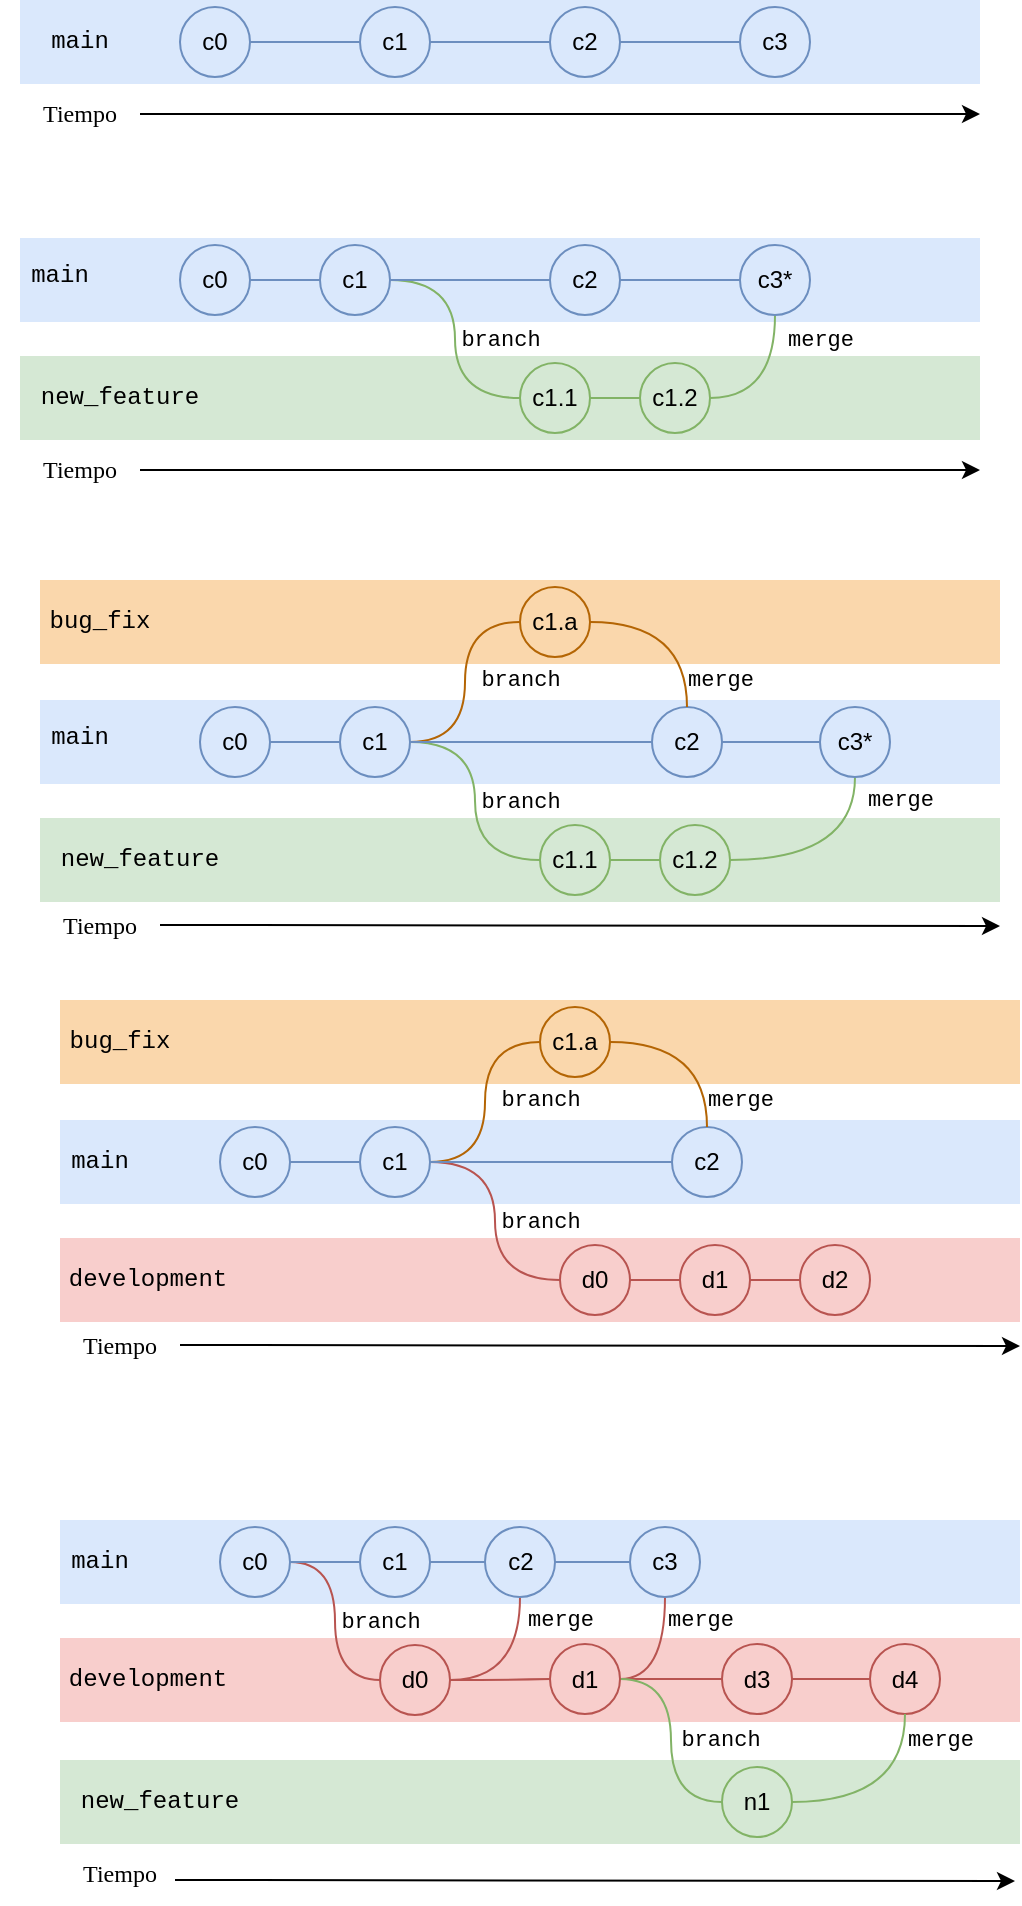 <mxfile version="20.2.3" type="device"><diagram id="R6tZ0YSZfRkbFoompfwT" name="Página-1"><mxGraphModel dx="550" dy="250" grid="1" gridSize="10" guides="1" tooltips="1" connect="1" arrows="1" fold="1" page="1" pageScale="1" pageWidth="827" pageHeight="1169" math="0" shadow="0"><root><mxCell id="0"/><mxCell id="1" parent="0"/><mxCell id="LvAQUWP6f4SqUoqD7q-4-81" value="" style="rounded=0;whiteSpace=wrap;html=1;fillColor=#d5e8d4;strokeColor=none;" vertex="1" parent="1"><mxGeometry x="100" y="900" width="480" height="42" as="geometry"/></mxCell><mxCell id="LvAQUWP6f4SqUoqD7q-4-28" value="" style="rounded=0;whiteSpace=wrap;html=1;fillColor=#f8cecc;strokeColor=none;" vertex="1" parent="1"><mxGeometry x="100" y="639" width="480" height="42" as="geometry"/></mxCell><mxCell id="LvAQUWP6f4SqUoqD7q-4-27" value="" style="rounded=0;whiteSpace=wrap;html=1;fillColor=#dae8fc;strokeColor=none;" vertex="1" parent="1"><mxGeometry x="100" y="580" width="480" height="42" as="geometry"/></mxCell><mxCell id="pC_ZDQqnfQDnP1VmJAgT-64" value="" style="rounded=0;whiteSpace=wrap;html=1;fillColor=#fad7ac;strokeColor=none;" parent="1" vertex="1"><mxGeometry x="90" y="310" width="480" height="42" as="geometry"/></mxCell><mxCell id="pC_ZDQqnfQDnP1VmJAgT-26" value="" style="rounded=0;whiteSpace=wrap;html=1;fillColor=#dae8fc;strokeColor=none;" parent="1" vertex="1"><mxGeometry x="80" y="139" width="480" height="42" as="geometry"/></mxCell><mxCell id="pC_ZDQqnfQDnP1VmJAgT-4" value="" style="rounded=0;whiteSpace=wrap;html=1;fillColor=#d5e8d4;strokeColor=none;" parent="1" vertex="1"><mxGeometry x="80" y="198" width="480" height="42" as="geometry"/></mxCell><mxCell id="pC_ZDQqnfQDnP1VmJAgT-5" value="&lt;font&gt;new_feature&lt;/font&gt;" style="text;html=1;strokeColor=none;fillColor=none;align=center;verticalAlign=middle;whiteSpace=wrap;rounded=0;fontFamily=Courier New;" parent="1" vertex="1"><mxGeometry x="100" y="204" width="60" height="30" as="geometry"/></mxCell><mxCell id="pC_ZDQqnfQDnP1VmJAgT-15" style="edgeStyle=orthogonalEdgeStyle;curved=1;orthogonalLoop=1;jettySize=auto;html=1;entryX=0;entryY=0.5;entryDx=0;entryDy=0;fontFamily=Lucida Console;endArrow=none;endFill=0;fillColor=#d5e8d4;strokeColor=#82b366;" parent="1" source="pC_ZDQqnfQDnP1VmJAgT-10" target="pC_ZDQqnfQDnP1VmJAgT-14" edge="1"><mxGeometry relative="1" as="geometry"/></mxCell><mxCell id="pC_ZDQqnfQDnP1VmJAgT-11" value="&lt;font face=&quot;Courier New&quot;&gt;branch&lt;/font&gt;" style="edgeStyle=orthogonalEdgeStyle;orthogonalLoop=1;jettySize=auto;html=1;entryX=0;entryY=0.5;entryDx=0;entryDy=0;fontFamily=Lucida Console;endArrow=none;endFill=0;curved=1;fillColor=#d5e8d4;strokeColor=#82b366;" parent="1" source="pC_ZDQqnfQDnP1VmJAgT-8" target="pC_ZDQqnfQDnP1VmJAgT-10" edge="1"><mxGeometry x="0.008" y="22" relative="1" as="geometry"><mxPoint as="offset"/></mxGeometry></mxCell><mxCell id="pC_ZDQqnfQDnP1VmJAgT-10" value="c1.1" style="ellipse;whiteSpace=wrap;html=1;aspect=fixed;fillColor=#d5e8d4;strokeColor=#82b366;" parent="1" vertex="1"><mxGeometry x="330" y="201.5" width="35" height="35" as="geometry"/></mxCell><mxCell id="pC_ZDQqnfQDnP1VmJAgT-14" value="c1.2" style="ellipse;whiteSpace=wrap;html=1;aspect=fixed;fillColor=#d5e8d4;strokeColor=#82b366;" parent="1" vertex="1"><mxGeometry x="390" y="201.5" width="35" height="35" as="geometry"/></mxCell><mxCell id="pC_ZDQqnfQDnP1VmJAgT-18" value="&lt;font face=&quot;Courier New&quot;&gt;merge&lt;/font&gt;" style="edgeStyle=orthogonalEdgeStyle;curved=1;orthogonalLoop=1;jettySize=auto;html=1;entryX=0.5;entryY=1;entryDx=0;entryDy=0;fontFamily=Lucida Console;endArrow=none;endFill=0;fillColor=#d5e8d4;strokeColor=#82b366;" parent="1" source="pC_ZDQqnfQDnP1VmJAgT-14" target="pC_ZDQqnfQDnP1VmJAgT-16" edge="1"><mxGeometry x="0.662" y="-22" relative="1" as="geometry"><mxPoint as="offset"/></mxGeometry></mxCell><mxCell id="pC_ZDQqnfQDnP1VmJAgT-19" value="&lt;font face=&quot;Tahoma&quot;&gt;Tiempo&lt;/font&gt;" style="text;html=1;strokeColor=none;fillColor=none;align=center;verticalAlign=middle;whiteSpace=wrap;rounded=0;fontFamily=Verdana;" parent="1" vertex="1"><mxGeometry x="80" y="240" width="60" height="30" as="geometry"/></mxCell><mxCell id="pC_ZDQqnfQDnP1VmJAgT-2" value="&lt;font&gt;main&lt;/font&gt;" style="text;html=1;strokeColor=none;fillColor=none;align=center;verticalAlign=middle;whiteSpace=wrap;rounded=0;fontFamily=Courier New;" parent="1" vertex="1"><mxGeometry x="70" y="142.5" width="60" height="30" as="geometry"/></mxCell><mxCell id="pC_ZDQqnfQDnP1VmJAgT-3" value="c0" style="ellipse;whiteSpace=wrap;html=1;aspect=fixed;fillColor=#dae8fc;strokeColor=#6c8ebf;" parent="1" vertex="1"><mxGeometry x="160" y="142.5" width="35" height="35" as="geometry"/></mxCell><mxCell id="pC_ZDQqnfQDnP1VmJAgT-8" value="c1" style="ellipse;whiteSpace=wrap;html=1;aspect=fixed;fillColor=#dae8fc;strokeColor=#6c8ebf;" parent="1" vertex="1"><mxGeometry x="230" y="142.5" width="35" height="35" as="geometry"/></mxCell><mxCell id="pC_ZDQqnfQDnP1VmJAgT-9" style="edgeStyle=orthogonalEdgeStyle;rounded=0;orthogonalLoop=1;jettySize=auto;html=1;exitX=1;exitY=0.5;exitDx=0;exitDy=0;entryX=0;entryY=0.5;entryDx=0;entryDy=0;fontFamily=Lucida Console;endArrow=none;endFill=0;fillColor=#dae8fc;strokeColor=#6c8ebf;" parent="1" source="pC_ZDQqnfQDnP1VmJAgT-3" target="pC_ZDQqnfQDnP1VmJAgT-8" edge="1"><mxGeometry relative="1" as="geometry"/></mxCell><mxCell id="pC_ZDQqnfQDnP1VmJAgT-12" value="c2" style="ellipse;whiteSpace=wrap;html=1;aspect=fixed;fillColor=#dae8fc;strokeColor=#6c8ebf;" parent="1" vertex="1"><mxGeometry x="345" y="142.5" width="35" height="35" as="geometry"/></mxCell><mxCell id="pC_ZDQqnfQDnP1VmJAgT-13" style="edgeStyle=orthogonalEdgeStyle;curved=1;orthogonalLoop=1;jettySize=auto;html=1;entryX=0;entryY=0.5;entryDx=0;entryDy=0;fontFamily=Lucida Console;endArrow=none;endFill=0;fillColor=#dae8fc;strokeColor=#6c8ebf;" parent="1" source="pC_ZDQqnfQDnP1VmJAgT-8" target="pC_ZDQqnfQDnP1VmJAgT-12" edge="1"><mxGeometry relative="1" as="geometry"/></mxCell><mxCell id="pC_ZDQqnfQDnP1VmJAgT-16" value="c3*" style="ellipse;whiteSpace=wrap;html=1;aspect=fixed;fillColor=#dae8fc;strokeColor=#6c8ebf;labelPosition=center;verticalLabelPosition=middle;align=center;verticalAlign=middle;" parent="1" vertex="1"><mxGeometry x="440" y="142.5" width="35" height="35" as="geometry"/></mxCell><mxCell id="pC_ZDQqnfQDnP1VmJAgT-17" style="edgeStyle=orthogonalEdgeStyle;curved=1;orthogonalLoop=1;jettySize=auto;html=1;entryX=0;entryY=0.5;entryDx=0;entryDy=0;fontFamily=Lucida Console;endArrow=none;endFill=0;fillColor=#dae8fc;strokeColor=#6c8ebf;" parent="1" source="pC_ZDQqnfQDnP1VmJAgT-12" target="pC_ZDQqnfQDnP1VmJAgT-16" edge="1"><mxGeometry relative="1" as="geometry"/></mxCell><mxCell id="pC_ZDQqnfQDnP1VmJAgT-27" value="" style="endArrow=classic;html=1;fontFamily=Courier New;curved=1;exitX=1;exitY=0.5;exitDx=0;exitDy=0;" parent="1" source="pC_ZDQqnfQDnP1VmJAgT-19" edge="1"><mxGeometry width="50" height="50" relative="1" as="geometry"><mxPoint x="180" y="300" as="sourcePoint"/><mxPoint x="560" y="255" as="targetPoint"/></mxGeometry></mxCell><mxCell id="pC_ZDQqnfQDnP1VmJAgT-29" value="" style="rounded=0;whiteSpace=wrap;html=1;fillColor=#dae8fc;strokeColor=none;" parent="1" vertex="1"><mxGeometry x="80" y="20" width="480" height="42" as="geometry"/></mxCell><mxCell id="pC_ZDQqnfQDnP1VmJAgT-37" value="&lt;font face=&quot;Tahoma&quot;&gt;Tiempo&lt;/font&gt;" style="text;html=1;strokeColor=none;fillColor=none;align=center;verticalAlign=middle;whiteSpace=wrap;rounded=0;fontFamily=Verdana;" parent="1" vertex="1"><mxGeometry x="80" y="62" width="60" height="30" as="geometry"/></mxCell><mxCell id="pC_ZDQqnfQDnP1VmJAgT-38" value="c0" style="ellipse;whiteSpace=wrap;html=1;aspect=fixed;fillColor=#dae8fc;strokeColor=#6c8ebf;" parent="1" vertex="1"><mxGeometry x="160" y="23.5" width="35" height="35" as="geometry"/></mxCell><mxCell id="pC_ZDQqnfQDnP1VmJAgT-39" value="c1" style="ellipse;whiteSpace=wrap;html=1;aspect=fixed;fillColor=#dae8fc;strokeColor=#6c8ebf;" parent="1" vertex="1"><mxGeometry x="250" y="23.5" width="35" height="35" as="geometry"/></mxCell><mxCell id="pC_ZDQqnfQDnP1VmJAgT-40" style="edgeStyle=orthogonalEdgeStyle;rounded=0;orthogonalLoop=1;jettySize=auto;html=1;exitX=1;exitY=0.5;exitDx=0;exitDy=0;entryX=0;entryY=0.5;entryDx=0;entryDy=0;fontFamily=Lucida Console;endArrow=none;endFill=0;fillColor=#dae8fc;strokeColor=#6c8ebf;" parent="1" source="pC_ZDQqnfQDnP1VmJAgT-38" target="pC_ZDQqnfQDnP1VmJAgT-39" edge="1"><mxGeometry relative="1" as="geometry"/></mxCell><mxCell id="pC_ZDQqnfQDnP1VmJAgT-41" value="c2" style="ellipse;whiteSpace=wrap;html=1;aspect=fixed;fillColor=#dae8fc;strokeColor=#6c8ebf;" parent="1" vertex="1"><mxGeometry x="345" y="23.5" width="35" height="35" as="geometry"/></mxCell><mxCell id="pC_ZDQqnfQDnP1VmJAgT-42" style="edgeStyle=orthogonalEdgeStyle;curved=1;orthogonalLoop=1;jettySize=auto;html=1;entryX=0;entryY=0.5;entryDx=0;entryDy=0;fontFamily=Lucida Console;endArrow=none;endFill=0;fillColor=#dae8fc;strokeColor=#6c8ebf;" parent="1" source="pC_ZDQqnfQDnP1VmJAgT-39" target="pC_ZDQqnfQDnP1VmJAgT-41" edge="1"><mxGeometry relative="1" as="geometry"/></mxCell><mxCell id="pC_ZDQqnfQDnP1VmJAgT-43" value="&lt;div&gt;c3&lt;/div&gt;" style="ellipse;whiteSpace=wrap;html=1;aspect=fixed;fillColor=#dae8fc;strokeColor=#6c8ebf;labelPosition=center;verticalLabelPosition=middle;align=center;verticalAlign=middle;" parent="1" vertex="1"><mxGeometry x="440" y="23.5" width="35" height="35" as="geometry"/></mxCell><mxCell id="pC_ZDQqnfQDnP1VmJAgT-44" style="edgeStyle=orthogonalEdgeStyle;curved=1;orthogonalLoop=1;jettySize=auto;html=1;entryX=0;entryY=0.5;entryDx=0;entryDy=0;fontFamily=Lucida Console;endArrow=none;endFill=0;fillColor=#dae8fc;strokeColor=#6c8ebf;" parent="1" source="pC_ZDQqnfQDnP1VmJAgT-41" target="pC_ZDQqnfQDnP1VmJAgT-43" edge="1"><mxGeometry relative="1" as="geometry"/></mxCell><mxCell id="pC_ZDQqnfQDnP1VmJAgT-45" value="" style="endArrow=classic;html=1;fontFamily=Courier New;curved=1;exitX=1;exitY=0.5;exitDx=0;exitDy=0;" parent="1" source="pC_ZDQqnfQDnP1VmJAgT-37" edge="1"><mxGeometry width="50" height="50" relative="1" as="geometry"><mxPoint x="180" y="122" as="sourcePoint"/><mxPoint x="560" y="77" as="targetPoint"/></mxGeometry></mxCell><mxCell id="pC_ZDQqnfQDnP1VmJAgT-46" value="&lt;font&gt;main&lt;/font&gt;" style="text;html=1;strokeColor=none;fillColor=none;align=center;verticalAlign=middle;whiteSpace=wrap;rounded=0;fontFamily=Courier New;" parent="1" vertex="1"><mxGeometry x="80" y="26" width="60" height="30" as="geometry"/></mxCell><mxCell id="pC_ZDQqnfQDnP1VmJAgT-47" value="" style="rounded=0;whiteSpace=wrap;html=1;fillColor=#dae8fc;strokeColor=none;" parent="1" vertex="1"><mxGeometry x="90" y="370" width="480" height="42" as="geometry"/></mxCell><mxCell id="pC_ZDQqnfQDnP1VmJAgT-48" value="" style="rounded=0;whiteSpace=wrap;html=1;fillColor=#d5e8d4;strokeColor=none;" parent="1" vertex="1"><mxGeometry x="90" y="429" width="480" height="42" as="geometry"/></mxCell><mxCell id="pC_ZDQqnfQDnP1VmJAgT-49" value="&lt;font&gt;new_feature&lt;/font&gt;" style="text;html=1;strokeColor=none;fillColor=none;align=center;verticalAlign=middle;whiteSpace=wrap;rounded=0;fontFamily=Courier New;" parent="1" vertex="1"><mxGeometry x="110" y="435" width="60" height="30" as="geometry"/></mxCell><mxCell id="pC_ZDQqnfQDnP1VmJAgT-50" style="edgeStyle=orthogonalEdgeStyle;curved=1;orthogonalLoop=1;jettySize=auto;html=1;entryX=0;entryY=0.5;entryDx=0;entryDy=0;fontFamily=Lucida Console;endArrow=none;endFill=0;fillColor=#d5e8d4;strokeColor=#82b366;" parent="1" source="pC_ZDQqnfQDnP1VmJAgT-52" target="pC_ZDQqnfQDnP1VmJAgT-53" edge="1"><mxGeometry relative="1" as="geometry"/></mxCell><mxCell id="pC_ZDQqnfQDnP1VmJAgT-51" value="&lt;font face=&quot;Courier New&quot;&gt;branch&lt;/font&gt;" style="edgeStyle=orthogonalEdgeStyle;orthogonalLoop=1;jettySize=auto;html=1;entryX=0;entryY=0.5;entryDx=0;entryDy=0;fontFamily=Lucida Console;endArrow=none;endFill=0;curved=1;fillColor=#d5e8d4;strokeColor=#82b366;labelBackgroundColor=none;" parent="1" source="pC_ZDQqnfQDnP1VmJAgT-57" target="pC_ZDQqnfQDnP1VmJAgT-52" edge="1"><mxGeometry x="0.008" y="22" relative="1" as="geometry"><mxPoint as="offset"/></mxGeometry></mxCell><mxCell id="pC_ZDQqnfQDnP1VmJAgT-52" value="c1.1" style="ellipse;whiteSpace=wrap;html=1;aspect=fixed;fillColor=#d5e8d4;strokeColor=#82b366;" parent="1" vertex="1"><mxGeometry x="340" y="432.5" width="35" height="35" as="geometry"/></mxCell><mxCell id="pC_ZDQqnfQDnP1VmJAgT-53" value="c1.2" style="ellipse;whiteSpace=wrap;html=1;aspect=fixed;fillColor=#d5e8d4;strokeColor=#82b366;" parent="1" vertex="1"><mxGeometry x="400" y="432.5" width="35" height="35" as="geometry"/></mxCell><mxCell id="pC_ZDQqnfQDnP1VmJAgT-54" value="&lt;font face=&quot;Courier New&quot;&gt;merge&lt;/font&gt;" style="edgeStyle=orthogonalEdgeStyle;curved=1;orthogonalLoop=1;jettySize=auto;html=1;entryX=0.5;entryY=1;entryDx=0;entryDy=0;fontFamily=Lucida Console;endArrow=none;endFill=0;labelBackgroundColor=none;fillColor=#d5e8d4;strokeColor=#82b366;" parent="1" source="pC_ZDQqnfQDnP1VmJAgT-53" target="pC_ZDQqnfQDnP1VmJAgT-61" edge="1"><mxGeometry x="0.779" y="-22" relative="1" as="geometry"><mxPoint as="offset"/></mxGeometry></mxCell><mxCell id="pC_ZDQqnfQDnP1VmJAgT-55" value="&lt;font&gt;main&lt;/font&gt;" style="text;html=1;strokeColor=none;fillColor=none;align=center;verticalAlign=middle;whiteSpace=wrap;rounded=0;fontFamily=Courier New;" parent="1" vertex="1"><mxGeometry x="80" y="373.5" width="60" height="30" as="geometry"/></mxCell><mxCell id="pC_ZDQqnfQDnP1VmJAgT-56" value="c0" style="ellipse;whiteSpace=wrap;html=1;aspect=fixed;fillColor=#dae8fc;strokeColor=#6c8ebf;" parent="1" vertex="1"><mxGeometry x="170" y="373.5" width="35" height="35" as="geometry"/></mxCell><mxCell id="pC_ZDQqnfQDnP1VmJAgT-67" value="branch" style="edgeStyle=orthogonalEdgeStyle;orthogonalLoop=1;jettySize=auto;html=1;entryX=0;entryY=0.5;entryDx=0;entryDy=0;shadow=0;fontFamily=Courier New;endArrow=none;endFill=0;fillColor=#fad7ac;strokeColor=#b46504;curved=1;labelBackgroundColor=none;" parent="1" source="pC_ZDQqnfQDnP1VmJAgT-57" target="pC_ZDQqnfQDnP1VmJAgT-65" edge="1"><mxGeometry x="0.018" y="-27" relative="1" as="geometry"><mxPoint as="offset"/></mxGeometry></mxCell><mxCell id="pC_ZDQqnfQDnP1VmJAgT-57" value="c1" style="ellipse;whiteSpace=wrap;html=1;aspect=fixed;fillColor=#dae8fc;strokeColor=#6c8ebf;" parent="1" vertex="1"><mxGeometry x="240" y="373.5" width="35" height="35" as="geometry"/></mxCell><mxCell id="pC_ZDQqnfQDnP1VmJAgT-58" style="edgeStyle=orthogonalEdgeStyle;rounded=0;orthogonalLoop=1;jettySize=auto;html=1;exitX=1;exitY=0.5;exitDx=0;exitDy=0;entryX=0;entryY=0.5;entryDx=0;entryDy=0;fontFamily=Lucida Console;endArrow=none;endFill=0;fillColor=#dae8fc;strokeColor=#6c8ebf;" parent="1" source="pC_ZDQqnfQDnP1VmJAgT-56" target="pC_ZDQqnfQDnP1VmJAgT-57" edge="1"><mxGeometry relative="1" as="geometry"/></mxCell><mxCell id="pC_ZDQqnfQDnP1VmJAgT-59" value="c2" style="ellipse;whiteSpace=wrap;html=1;aspect=fixed;fillColor=#dae8fc;strokeColor=#6c8ebf;" parent="1" vertex="1"><mxGeometry x="396" y="373.5" width="35" height="35" as="geometry"/></mxCell><mxCell id="pC_ZDQqnfQDnP1VmJAgT-60" style="edgeStyle=orthogonalEdgeStyle;curved=1;orthogonalLoop=1;jettySize=auto;html=1;entryX=0;entryY=0.5;entryDx=0;entryDy=0;fontFamily=Lucida Console;endArrow=none;endFill=0;fillColor=#dae8fc;strokeColor=#6c8ebf;" parent="1" source="pC_ZDQqnfQDnP1VmJAgT-57" target="pC_ZDQqnfQDnP1VmJAgT-59" edge="1"><mxGeometry relative="1" as="geometry"/></mxCell><mxCell id="pC_ZDQqnfQDnP1VmJAgT-61" value="c3*" style="ellipse;whiteSpace=wrap;html=1;aspect=fixed;fillColor=#dae8fc;strokeColor=#6c8ebf;labelPosition=center;verticalLabelPosition=middle;align=center;verticalAlign=middle;" parent="1" vertex="1"><mxGeometry x="480" y="373.5" width="35" height="35" as="geometry"/></mxCell><mxCell id="pC_ZDQqnfQDnP1VmJAgT-62" style="edgeStyle=orthogonalEdgeStyle;curved=1;orthogonalLoop=1;jettySize=auto;html=1;entryX=0;entryY=0.5;entryDx=0;entryDy=0;fontFamily=Lucida Console;endArrow=none;endFill=0;fillColor=#dae8fc;strokeColor=#6c8ebf;" parent="1" source="pC_ZDQqnfQDnP1VmJAgT-59" target="pC_ZDQqnfQDnP1VmJAgT-61" edge="1"><mxGeometry relative="1" as="geometry"/></mxCell><mxCell id="pC_ZDQqnfQDnP1VmJAgT-63" value="" style="endArrow=classic;html=1;fontFamily=Courier New;curved=1;exitX=1;exitY=0.5;exitDx=0;exitDy=0;" parent="1" source="pC_ZDQqnfQDnP1VmJAgT-70" edge="1"><mxGeometry width="50" height="50" relative="1" as="geometry"><mxPoint x="150" y="486" as="sourcePoint"/><mxPoint x="570" y="483" as="targetPoint"/></mxGeometry></mxCell><mxCell id="pC_ZDQqnfQDnP1VmJAgT-69" value="merge" style="edgeStyle=orthogonalEdgeStyle;curved=1;orthogonalLoop=1;jettySize=auto;html=1;entryX=0.5;entryY=0;entryDx=0;entryDy=0;shadow=0;fontFamily=Courier New;endArrow=none;endFill=0;fillColor=#fad7ac;strokeColor=#b46504;labelBackgroundColor=none;" parent="1" source="pC_ZDQqnfQDnP1VmJAgT-65" target="pC_ZDQqnfQDnP1VmJAgT-59" edge="1"><mxGeometry x="0.703" y="16" relative="1" as="geometry"><mxPoint as="offset"/></mxGeometry></mxCell><mxCell id="pC_ZDQqnfQDnP1VmJAgT-65" value="c1.a" style="ellipse;whiteSpace=wrap;html=1;aspect=fixed;fillColor=#fad7ac;strokeColor=#b46504;shadow=0;" parent="1" vertex="1"><mxGeometry x="330" y="313.5" width="35" height="35" as="geometry"/></mxCell><mxCell id="pC_ZDQqnfQDnP1VmJAgT-68" value="bug_fix" style="text;html=1;strokeColor=none;fillColor=none;align=center;verticalAlign=middle;whiteSpace=wrap;rounded=0;fontFamily=Courier New;" parent="1" vertex="1"><mxGeometry x="90" y="316" width="60" height="30" as="geometry"/></mxCell><mxCell id="pC_ZDQqnfQDnP1VmJAgT-70" value="&lt;font face=&quot;Tahoma&quot;&gt;Tiempo&lt;/font&gt;" style="text;html=1;strokeColor=none;fillColor=none;align=center;verticalAlign=middle;whiteSpace=wrap;rounded=0;fontFamily=Verdana;" parent="1" vertex="1"><mxGeometry x="90" y="467.5" width="60" height="30" as="geometry"/></mxCell><mxCell id="LvAQUWP6f4SqUoqD7q-4-26" value="" style="rounded=0;whiteSpace=wrap;html=1;fillColor=#fad7ac;strokeColor=none;" vertex="1" parent="1"><mxGeometry x="100" y="520" width="480" height="42" as="geometry"/></mxCell><mxCell id="LvAQUWP6f4SqUoqD7q-4-29" value="&lt;font&gt;development&lt;/font&gt;" style="text;html=1;strokeColor=none;fillColor=none;align=center;verticalAlign=middle;whiteSpace=wrap;rounded=0;fontFamily=Courier New;" vertex="1" parent="1"><mxGeometry x="105" y="645" width="78" height="30" as="geometry"/></mxCell><mxCell id="LvAQUWP6f4SqUoqD7q-4-30" style="edgeStyle=orthogonalEdgeStyle;curved=1;orthogonalLoop=1;jettySize=auto;html=1;entryX=0;entryY=0.5;entryDx=0;entryDy=0;fontFamily=Lucida Console;endArrow=none;endFill=0;fillColor=#f8cecc;strokeColor=#b85450;" edge="1" source="LvAQUWP6f4SqUoqD7q-4-32" target="LvAQUWP6f4SqUoqD7q-4-33" parent="1"><mxGeometry relative="1" as="geometry"/></mxCell><mxCell id="LvAQUWP6f4SqUoqD7q-4-31" value="&lt;font face=&quot;Courier New&quot;&gt;branch&lt;/font&gt;" style="edgeStyle=orthogonalEdgeStyle;orthogonalLoop=1;jettySize=auto;html=1;entryX=0;entryY=0.5;entryDx=0;entryDy=0;fontFamily=Lucida Console;endArrow=none;endFill=0;curved=1;fillColor=#f8cecc;strokeColor=#b85450;labelBackgroundColor=none;" edge="1" source="LvAQUWP6f4SqUoqD7q-4-37" target="LvAQUWP6f4SqUoqD7q-4-32" parent="1"><mxGeometry x="0.008" y="22" relative="1" as="geometry"><mxPoint as="offset"/></mxGeometry></mxCell><mxCell id="LvAQUWP6f4SqUoqD7q-4-32" value="d0" style="ellipse;whiteSpace=wrap;html=1;aspect=fixed;fillColor=#f8cecc;strokeColor=#b85450;" vertex="1" parent="1"><mxGeometry x="350" y="642.5" width="35" height="35" as="geometry"/></mxCell><mxCell id="LvAQUWP6f4SqUoqD7q-4-51" style="edgeStyle=orthogonalEdgeStyle;rounded=0;orthogonalLoop=1;jettySize=auto;html=1;entryX=0;entryY=0.5;entryDx=0;entryDy=0;fillColor=#f8cecc;strokeColor=#b85450;endArrow=none;endFill=0;" edge="1" parent="1" source="LvAQUWP6f4SqUoqD7q-4-33" target="LvAQUWP6f4SqUoqD7q-4-49"><mxGeometry relative="1" as="geometry"/></mxCell><mxCell id="LvAQUWP6f4SqUoqD7q-4-33" value="d1" style="ellipse;whiteSpace=wrap;html=1;aspect=fixed;fillColor=#f8cecc;strokeColor=#b85450;" vertex="1" parent="1"><mxGeometry x="410" y="642.5" width="35" height="35" as="geometry"/></mxCell><mxCell id="LvAQUWP6f4SqUoqD7q-4-35" value="c0" style="ellipse;whiteSpace=wrap;html=1;aspect=fixed;fillColor=#dae8fc;strokeColor=#6c8ebf;" vertex="1" parent="1"><mxGeometry x="180" y="583.5" width="35" height="35" as="geometry"/></mxCell><mxCell id="LvAQUWP6f4SqUoqD7q-4-36" value="branch" style="edgeStyle=orthogonalEdgeStyle;orthogonalLoop=1;jettySize=auto;html=1;entryX=0;entryY=0.5;entryDx=0;entryDy=0;shadow=0;fontFamily=Courier New;endArrow=none;endFill=0;fillColor=#fad7ac;strokeColor=#b46504;curved=1;labelBackgroundColor=none;" edge="1" source="LvAQUWP6f4SqUoqD7q-4-37" target="LvAQUWP6f4SqUoqD7q-4-45" parent="1"><mxGeometry x="0.018" y="-27" relative="1" as="geometry"><mxPoint as="offset"/></mxGeometry></mxCell><mxCell id="LvAQUWP6f4SqUoqD7q-4-37" value="c1" style="ellipse;whiteSpace=wrap;html=1;aspect=fixed;fillColor=#dae8fc;strokeColor=#6c8ebf;" vertex="1" parent="1"><mxGeometry x="250" y="583.5" width="35" height="35" as="geometry"/></mxCell><mxCell id="LvAQUWP6f4SqUoqD7q-4-38" style="edgeStyle=orthogonalEdgeStyle;rounded=0;orthogonalLoop=1;jettySize=auto;html=1;exitX=1;exitY=0.5;exitDx=0;exitDy=0;entryX=0;entryY=0.5;entryDx=0;entryDy=0;fontFamily=Lucida Console;endArrow=none;endFill=0;fillColor=#dae8fc;strokeColor=#6c8ebf;" edge="1" source="LvAQUWP6f4SqUoqD7q-4-35" target="LvAQUWP6f4SqUoqD7q-4-37" parent="1"><mxGeometry relative="1" as="geometry"/></mxCell><mxCell id="LvAQUWP6f4SqUoqD7q-4-39" value="c2" style="ellipse;whiteSpace=wrap;html=1;aspect=fixed;fillColor=#dae8fc;strokeColor=#6c8ebf;" vertex="1" parent="1"><mxGeometry x="406" y="583.5" width="35" height="35" as="geometry"/></mxCell><mxCell id="LvAQUWP6f4SqUoqD7q-4-40" style="edgeStyle=orthogonalEdgeStyle;curved=1;orthogonalLoop=1;jettySize=auto;html=1;entryX=0;entryY=0.5;entryDx=0;entryDy=0;fontFamily=Lucida Console;endArrow=none;endFill=0;fillColor=#dae8fc;strokeColor=#6c8ebf;" edge="1" source="LvAQUWP6f4SqUoqD7q-4-37" target="LvAQUWP6f4SqUoqD7q-4-39" parent="1"><mxGeometry relative="1" as="geometry"/></mxCell><mxCell id="LvAQUWP6f4SqUoqD7q-4-43" value="" style="endArrow=classic;html=1;fontFamily=Courier New;curved=1;exitX=1;exitY=0.5;exitDx=0;exitDy=0;" edge="1" source="LvAQUWP6f4SqUoqD7q-4-47" parent="1"><mxGeometry width="50" height="50" relative="1" as="geometry"><mxPoint x="160" y="696" as="sourcePoint"/><mxPoint x="580" y="693" as="targetPoint"/></mxGeometry></mxCell><mxCell id="LvAQUWP6f4SqUoqD7q-4-44" value="merge" style="edgeStyle=orthogonalEdgeStyle;curved=1;orthogonalLoop=1;jettySize=auto;html=1;entryX=0.5;entryY=0;entryDx=0;entryDy=0;shadow=0;fontFamily=Courier New;endArrow=none;endFill=0;fillColor=#fad7ac;strokeColor=#b46504;labelBackgroundColor=none;" edge="1" source="LvAQUWP6f4SqUoqD7q-4-45" target="LvAQUWP6f4SqUoqD7q-4-39" parent="1"><mxGeometry x="0.703" y="16" relative="1" as="geometry"><mxPoint as="offset"/></mxGeometry></mxCell><mxCell id="LvAQUWP6f4SqUoqD7q-4-45" value="c1.a" style="ellipse;whiteSpace=wrap;html=1;aspect=fixed;fillColor=#fad7ac;strokeColor=#b46504;shadow=0;" vertex="1" parent="1"><mxGeometry x="340" y="523.5" width="35" height="35" as="geometry"/></mxCell><mxCell id="LvAQUWP6f4SqUoqD7q-4-46" value="bug_fix" style="text;html=1;strokeColor=none;fillColor=none;align=center;verticalAlign=middle;whiteSpace=wrap;rounded=0;fontFamily=Courier New;" vertex="1" parent="1"><mxGeometry x="105" y="526" width="50" height="30" as="geometry"/></mxCell><mxCell id="LvAQUWP6f4SqUoqD7q-4-47" value="&lt;font face=&quot;Tahoma&quot;&gt;Tiempo&lt;/font&gt;" style="text;html=1;strokeColor=none;fillColor=none;align=center;verticalAlign=middle;whiteSpace=wrap;rounded=0;fontFamily=Verdana;" vertex="1" parent="1"><mxGeometry x="100" y="677.5" width="60" height="30" as="geometry"/></mxCell><mxCell id="LvAQUWP6f4SqUoqD7q-4-48" value="&lt;font&gt;main&lt;/font&gt;" style="text;html=1;strokeColor=none;fillColor=none;align=center;verticalAlign=middle;whiteSpace=wrap;rounded=0;fontFamily=Courier New;" vertex="1" parent="1"><mxGeometry x="105" y="586" width="30" height="30" as="geometry"/></mxCell><mxCell id="LvAQUWP6f4SqUoqD7q-4-49" value="d2" style="ellipse;whiteSpace=wrap;html=1;aspect=fixed;fillColor=#f8cecc;strokeColor=#b85450;" vertex="1" parent="1"><mxGeometry x="470" y="642.5" width="35" height="35" as="geometry"/></mxCell><mxCell id="LvAQUWP6f4SqUoqD7q-4-53" value="" style="rounded=0;whiteSpace=wrap;html=1;fillColor=#f8cecc;strokeColor=none;" vertex="1" parent="1"><mxGeometry x="100" y="839" width="480" height="42" as="geometry"/></mxCell><mxCell id="LvAQUWP6f4SqUoqD7q-4-54" value="" style="rounded=0;whiteSpace=wrap;html=1;fillColor=#dae8fc;strokeColor=none;" vertex="1" parent="1"><mxGeometry x="100" y="780" width="480" height="42" as="geometry"/></mxCell><mxCell id="LvAQUWP6f4SqUoqD7q-4-56" value="&lt;font&gt;development&lt;/font&gt;" style="text;html=1;strokeColor=none;fillColor=none;align=center;verticalAlign=middle;whiteSpace=wrap;rounded=0;fontFamily=Courier New;" vertex="1" parent="1"><mxGeometry x="105" y="845" width="78" height="30" as="geometry"/></mxCell><mxCell id="LvAQUWP6f4SqUoqD7q-4-57" style="edgeStyle=orthogonalEdgeStyle;curved=1;orthogonalLoop=1;jettySize=auto;html=1;entryX=0;entryY=0.5;entryDx=0;entryDy=0;fontFamily=Lucida Console;endArrow=none;endFill=0;fillColor=#f8cecc;strokeColor=#b85450;" edge="1" source="LvAQUWP6f4SqUoqD7q-4-59" target="LvAQUWP6f4SqUoqD7q-4-61" parent="1"><mxGeometry relative="1" as="geometry"/></mxCell><mxCell id="LvAQUWP6f4SqUoqD7q-4-58" value="&lt;font face=&quot;Courier New&quot;&gt;branch&lt;/font&gt;" style="edgeStyle=orthogonalEdgeStyle;orthogonalLoop=1;jettySize=auto;html=1;entryX=0;entryY=0.5;entryDx=0;entryDy=0;fontFamily=Lucida Console;endArrow=none;endFill=0;curved=1;fillColor=#f8cecc;strokeColor=#b85450;labelBackgroundColor=none;exitX=1;exitY=0.5;exitDx=0;exitDy=0;" edge="1" source="LvAQUWP6f4SqUoqD7q-4-62" target="LvAQUWP6f4SqUoqD7q-4-59" parent="1"><mxGeometry x="0.008" y="22" relative="1" as="geometry"><mxPoint as="offset"/></mxGeometry></mxCell><mxCell id="LvAQUWP6f4SqUoqD7q-4-74" value="merge" style="edgeStyle=orthogonalEdgeStyle;curved=1;orthogonalLoop=1;jettySize=auto;html=1;exitX=1;exitY=0.5;exitDx=0;exitDy=0;entryX=0.5;entryY=1;entryDx=0;entryDy=0;fontFamily=Courier New;endArrow=none;endFill=0;fillColor=#f8cecc;strokeColor=#b85450;labelBackgroundColor=none;" edge="1" parent="1" source="LvAQUWP6f4SqUoqD7q-4-59" target="LvAQUWP6f4SqUoqD7q-4-66"><mxGeometry x="0.699" y="-20" relative="1" as="geometry"><mxPoint as="offset"/></mxGeometry></mxCell><mxCell id="LvAQUWP6f4SqUoqD7q-4-59" value="d0" style="ellipse;whiteSpace=wrap;html=1;aspect=fixed;fillColor=#f8cecc;strokeColor=#b85450;" vertex="1" parent="1"><mxGeometry x="260" y="842.5" width="35" height="35" as="geometry"/></mxCell><mxCell id="LvAQUWP6f4SqUoqD7q-4-60" style="edgeStyle=orthogonalEdgeStyle;rounded=0;orthogonalLoop=1;jettySize=auto;html=1;entryX=0;entryY=0.5;entryDx=0;entryDy=0;fillColor=#f8cecc;strokeColor=#b85450;endArrow=none;endFill=0;" edge="1" source="LvAQUWP6f4SqUoqD7q-4-61" target="LvAQUWP6f4SqUoqD7q-4-73" parent="1"><mxGeometry relative="1" as="geometry"/></mxCell><mxCell id="LvAQUWP6f4SqUoqD7q-4-77" value="merge" style="edgeStyle=orthogonalEdgeStyle;curved=1;orthogonalLoop=1;jettySize=auto;html=1;entryX=0.5;entryY=1;entryDx=0;entryDy=0;fontFamily=Courier New;endArrow=none;endFill=0;fillColor=#f8cecc;strokeColor=#b85450;" edge="1" parent="1" source="LvAQUWP6f4SqUoqD7q-4-61" target="LvAQUWP6f4SqUoqD7q-4-75"><mxGeometry x="0.638" y="-17" relative="1" as="geometry"><mxPoint as="offset"/></mxGeometry></mxCell><mxCell id="LvAQUWP6f4SqUoqD7q-4-86" value="branch" style="edgeStyle=orthogonalEdgeStyle;curved=1;orthogonalLoop=1;jettySize=auto;html=1;entryX=0;entryY=0.5;entryDx=0;entryDy=0;labelBackgroundColor=none;fontFamily=Courier New;endArrow=none;endFill=0;fillColor=#d5e8d4;strokeColor=#82b366;" edge="1" parent="1" source="LvAQUWP6f4SqUoqD7q-4-61" target="LvAQUWP6f4SqUoqD7q-4-84"><mxGeometry x="-0.004" y="24" relative="1" as="geometry"><mxPoint as="offset"/></mxGeometry></mxCell><mxCell id="LvAQUWP6f4SqUoqD7q-4-61" value="d1" style="ellipse;whiteSpace=wrap;html=1;aspect=fixed;fillColor=#f8cecc;strokeColor=#b85450;" vertex="1" parent="1"><mxGeometry x="345" y="842" width="35" height="35" as="geometry"/></mxCell><mxCell id="LvAQUWP6f4SqUoqD7q-4-62" value="c0" style="ellipse;whiteSpace=wrap;html=1;aspect=fixed;fillColor=#dae8fc;strokeColor=#6c8ebf;" vertex="1" parent="1"><mxGeometry x="180" y="783.5" width="35" height="35" as="geometry"/></mxCell><mxCell id="LvAQUWP6f4SqUoqD7q-4-64" value="c1" style="ellipse;whiteSpace=wrap;html=1;aspect=fixed;fillColor=#dae8fc;strokeColor=#6c8ebf;" vertex="1" parent="1"><mxGeometry x="250" y="783.5" width="35" height="35" as="geometry"/></mxCell><mxCell id="LvAQUWP6f4SqUoqD7q-4-65" style="edgeStyle=orthogonalEdgeStyle;rounded=0;orthogonalLoop=1;jettySize=auto;html=1;exitX=1;exitY=0.5;exitDx=0;exitDy=0;entryX=0;entryY=0.5;entryDx=0;entryDy=0;fontFamily=Lucida Console;endArrow=none;endFill=0;fillColor=#dae8fc;strokeColor=#6c8ebf;" edge="1" source="LvAQUWP6f4SqUoqD7q-4-62" target="LvAQUWP6f4SqUoqD7q-4-64" parent="1"><mxGeometry relative="1" as="geometry"/></mxCell><mxCell id="LvAQUWP6f4SqUoqD7q-4-78" style="edgeStyle=orthogonalEdgeStyle;curved=1;orthogonalLoop=1;jettySize=auto;html=1;entryX=0;entryY=0.5;entryDx=0;entryDy=0;fontFamily=Courier New;endArrow=none;endFill=0;fillColor=#dae8fc;strokeColor=#6c8ebf;" edge="1" parent="1" source="LvAQUWP6f4SqUoqD7q-4-66" target="LvAQUWP6f4SqUoqD7q-4-75"><mxGeometry relative="1" as="geometry"/></mxCell><mxCell id="LvAQUWP6f4SqUoqD7q-4-66" value="c2" style="ellipse;whiteSpace=wrap;html=1;aspect=fixed;fillColor=#dae8fc;strokeColor=#6c8ebf;" vertex="1" parent="1"><mxGeometry x="312.5" y="783.5" width="35" height="35" as="geometry"/></mxCell><mxCell id="LvAQUWP6f4SqUoqD7q-4-67" style="edgeStyle=orthogonalEdgeStyle;curved=1;orthogonalLoop=1;jettySize=auto;html=1;entryX=0;entryY=0.5;entryDx=0;entryDy=0;fontFamily=Lucida Console;endArrow=none;endFill=0;fillColor=#dae8fc;strokeColor=#6c8ebf;" edge="1" source="LvAQUWP6f4SqUoqD7q-4-64" target="LvAQUWP6f4SqUoqD7q-4-66" parent="1"><mxGeometry relative="1" as="geometry"/></mxCell><mxCell id="LvAQUWP6f4SqUoqD7q-4-68" value="" style="endArrow=classic;html=1;fontFamily=Courier New;curved=1;exitX=1;exitY=0.5;exitDx=0;exitDy=0;" edge="1" parent="1"><mxGeometry width="50" height="50" relative="1" as="geometry"><mxPoint x="157.5" y="960" as="sourcePoint"/><mxPoint x="577.5" y="960.5" as="targetPoint"/></mxGeometry></mxCell><mxCell id="LvAQUWP6f4SqUoqD7q-4-72" value="&lt;font&gt;main&lt;/font&gt;" style="text;html=1;strokeColor=none;fillColor=none;align=center;verticalAlign=middle;whiteSpace=wrap;rounded=0;fontFamily=Courier New;" vertex="1" parent="1"><mxGeometry x="105" y="786" width="30" height="30" as="geometry"/></mxCell><mxCell id="LvAQUWP6f4SqUoqD7q-4-80" style="edgeStyle=orthogonalEdgeStyle;curved=1;orthogonalLoop=1;jettySize=auto;html=1;entryX=0;entryY=0.5;entryDx=0;entryDy=0;labelBackgroundColor=none;fontFamily=Courier New;endArrow=none;endFill=0;fillColor=#f8cecc;strokeColor=#b85450;" edge="1" parent="1" source="LvAQUWP6f4SqUoqD7q-4-73" target="LvAQUWP6f4SqUoqD7q-4-79"><mxGeometry relative="1" as="geometry"/></mxCell><mxCell id="LvAQUWP6f4SqUoqD7q-4-73" value="d3" style="ellipse;whiteSpace=wrap;html=1;aspect=fixed;fillColor=#f8cecc;strokeColor=#b85450;" vertex="1" parent="1"><mxGeometry x="431" y="842" width="35" height="35" as="geometry"/></mxCell><mxCell id="LvAQUWP6f4SqUoqD7q-4-75" value="c3" style="ellipse;whiteSpace=wrap;html=1;aspect=fixed;fillColor=#dae8fc;strokeColor=#6c8ebf;" vertex="1" parent="1"><mxGeometry x="385" y="783.5" width="35" height="35" as="geometry"/></mxCell><mxCell id="LvAQUWP6f4SqUoqD7q-4-79" value="d4" style="ellipse;whiteSpace=wrap;html=1;aspect=fixed;fillColor=#f8cecc;strokeColor=#b85450;" vertex="1" parent="1"><mxGeometry x="505" y="842" width="35" height="35" as="geometry"/></mxCell><mxCell id="LvAQUWP6f4SqUoqD7q-4-82" value="&lt;font&gt;new_feature&lt;/font&gt;" style="text;html=1;strokeColor=none;fillColor=none;align=center;verticalAlign=middle;whiteSpace=wrap;rounded=0;fontFamily=Courier New;" vertex="1" parent="1"><mxGeometry x="120" y="906" width="60" height="30" as="geometry"/></mxCell><mxCell id="LvAQUWP6f4SqUoqD7q-4-87" value="merge" style="edgeStyle=orthogonalEdgeStyle;curved=1;orthogonalLoop=1;jettySize=auto;html=1;entryX=0.5;entryY=1;entryDx=0;entryDy=0;labelBackgroundColor=none;fontFamily=Courier New;endArrow=none;endFill=0;fillColor=#d5e8d4;strokeColor=#82b366;" edge="1" parent="1" source="LvAQUWP6f4SqUoqD7q-4-84" target="LvAQUWP6f4SqUoqD7q-4-79"><mxGeometry x="0.741" y="-17" relative="1" as="geometry"><mxPoint as="offset"/></mxGeometry></mxCell><mxCell id="LvAQUWP6f4SqUoqD7q-4-84" value="n1" style="ellipse;whiteSpace=wrap;html=1;aspect=fixed;fillColor=#d5e8d4;strokeColor=#82b366;" vertex="1" parent="1"><mxGeometry x="431" y="903.5" width="35" height="35" as="geometry"/></mxCell><mxCell id="LvAQUWP6f4SqUoqD7q-4-88" value="&lt;font face=&quot;Tahoma&quot;&gt;Tiempo&lt;/font&gt;" style="text;html=1;strokeColor=none;fillColor=none;align=center;verticalAlign=middle;whiteSpace=wrap;rounded=0;fontFamily=Verdana;" vertex="1" parent="1"><mxGeometry x="100" y="942" width="60" height="30" as="geometry"/></mxCell></root></mxGraphModel></diagram></mxfile>